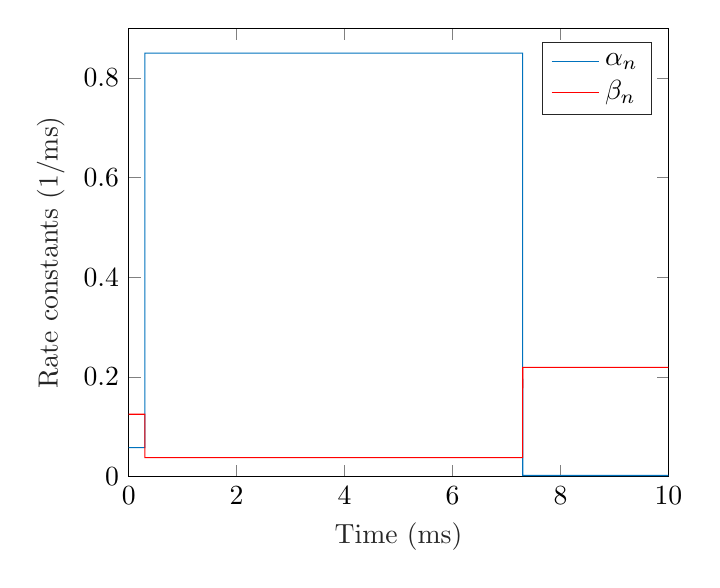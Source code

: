 % This file was created by matlab2tikz.
%
%The latest updates can be retrieved from
%  http://www.mathworks.com/matlabcentral/fileexchange/22022-matlab2tikz-matlab2tikz
%where you can also make suggestions and rate matlab2tikz.
%
\definecolor{mycolor1}{rgb}{0.0,0.447,0.741}%
%
\begin{tikzpicture}

\begin{axis}[%
xmin=0,
xmax=10,
xlabel style={font=\color{white!15!black}},
xlabel={Time (ms)},
ymin=0,
ymax=0.9,
ylabel style={font=\color{white!15!black}},
ylabel={Rate constants (1/ms)},
axis background/.style={fill=white},
legend style={legend cell align=left, align=left, draw=white!15!black},
legend pos = north east,
]
\addplot [color=mycolor1]
  table[row sep=crcr]{%
0	0.058\\
0.3	0.058\\
0.3	0.85\\
7.3	0.85\\
7.301	0.002\\
10	0.002\\
};
\addlegendentry{$\alpha_n$}

\addplot [color=red]
  table[row sep=crcr]{%
0	0.125\\
0.3	0.125\\
0.3	0.038\\
7.3	0.038\\
7.301	0.219\\
10	0.219\\
};
\addlegendentry{$\beta_n$}

\end{axis}
\end{tikzpicture}%